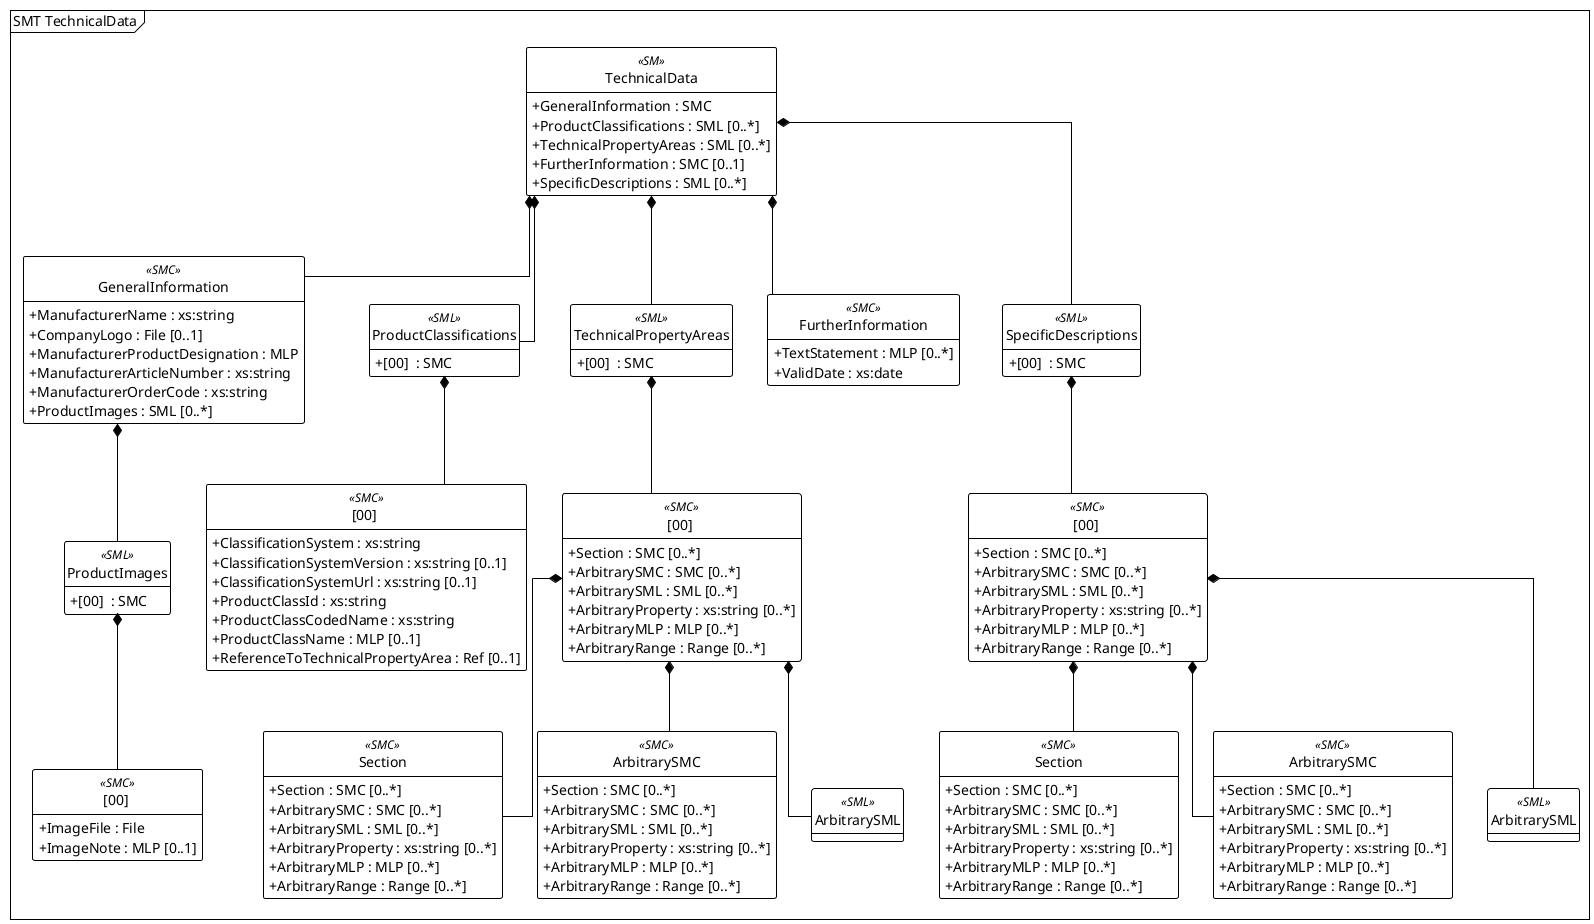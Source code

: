 @startuml
!theme plain
top to bottom direction
hide class circle
hide class methods
skinparam classAttributeIconSize 0
' skinparam linetype polyline
skinparam linetype ortho

mainframe SMT TechnicalData

class "TechnicalData" as ID00000001 <<SM>> {
  +GeneralInformation : SMC
  +ProductClassifications : SML [0..*]
  +TechnicalPropertyAreas : SML [0..*]
  +FurtherInformation : SMC [0..1]
  +SpecificDescriptions : SML [0..*]
}

class "GeneralInformation" as ID00000002 <<SMC>> {
  +ManufacturerName : xs:string
  +CompanyLogo : File [0..1]
  +ManufacturerProductDesignation : MLP
  +ManufacturerArticleNumber : xs:string
  +ManufacturerOrderCode : xs:string
  +ProductImages : SML [0..*]
}

class "ProductImages" as ID00000003 <<SML>> {
  +[00]  : SMC
}

class "[00] " as ID00000004 <<SMC>> {
  +ImageFile : File
  +ImageNote : MLP [0..1]
}

class "ProductClassifications" as ID00000005 <<SML>> {
  +[00]  : SMC
}

class "[00] " as ID00000006 <<SMC>> {
  +ClassificationSystem : xs:string
  +ClassificationSystemVersion : xs:string [0..1]
  +ClassificationSystemUrl : xs:string [0..1]
  +ProductClassId : xs:string
  +ProductClassCodedName : xs:string
  +ProductClassName : MLP [0..1]
  +ReferenceToTechnicalPropertyArea : Ref [0..1]
}

class "TechnicalPropertyAreas" as ID00000007 <<SML>> {
  +[00]  : SMC
}

class "[00] " as ID00000008 <<SMC>> {
  +Section : SMC [0..*]
  +ArbitrarySMC : SMC [0..*]
  +ArbitrarySML : SML [0..*]
  +ArbitraryProperty : xs:string [0..*]
  +ArbitraryMLP : MLP [0..*]
  +ArbitraryRange : Range [0..*]
}

class "Section" as ID00000009 <<SMC>> {
  +Section : SMC [0..*]
  +ArbitrarySMC : SMC [0..*]
  +ArbitrarySML : SML [0..*]
  +ArbitraryProperty : xs:string [0..*]
  +ArbitraryMLP : MLP [0..*]
  +ArbitraryRange : Range [0..*]
}

class "ArbitrarySMC" as ID0000000A <<SMC>> {
  +Section : SMC [0..*]
  +ArbitrarySMC : SMC [0..*]
  +ArbitrarySML : SML [0..*]
  +ArbitraryProperty : xs:string [0..*]
  +ArbitraryMLP : MLP [0..*]
  +ArbitraryRange : Range [0..*]
}

class "ArbitrarySML" as ID0000000B <<SML>> {
}

class "FurtherInformation" as ID0000000C <<SMC>> {
  +TextStatement : MLP [0..*]
  +ValidDate : xs:date
}

class "SpecificDescriptions" as ID0000000D <<SML>> {
  +[00]  : SMC
}

class "[00] " as ID0000000E <<SMC>> {
  +Section : SMC [0..*]
  +ArbitrarySMC : SMC [0..*]
  +ArbitrarySML : SML [0..*]
  +ArbitraryProperty : xs:string [0..*]
  +ArbitraryMLP : MLP [0..*]
  +ArbitraryRange : Range [0..*]
}

class "Section" as ID0000000F <<SMC>> {
  +Section : SMC [0..*]
  +ArbitrarySMC : SMC [0..*]
  +ArbitrarySML : SML [0..*]
  +ArbitraryProperty : xs:string [0..*]
  +ArbitraryMLP : MLP [0..*]
  +ArbitraryRange : Range [0..*]
}

class "ArbitrarySMC" as ID00000010 <<SMC>> {
  +Section : SMC [0..*]
  +ArbitrarySMC : SMC [0..*]
  +ArbitrarySML : SML [0..*]
  +ArbitraryProperty : xs:string [0..*]
  +ArbitraryMLP : MLP [0..*]
  +ArbitraryRange : Range [0..*]
}

class "ArbitrarySML" as ID00000011 <<SML>> {
}

ID00000003 *--  ID00000004 : ""
ID00000002 *--  ID00000003 : ""
ID00000001 *--  ID00000002 : ""
ID00000005 *--  ID00000006 : ""
ID00000001 *--  ID00000005 : ""
ID00000008 *--  ID00000009 : ""
ID00000008 *--  ID0000000A : ""
ID00000008 *--  ID0000000B : ""
ID00000007 *--  ID00000008 : ""
ID00000001 *--  ID00000007 : ""
ID00000001 *--  ID0000000C : ""
ID0000000E *--  ID0000000F : ""
ID0000000E *--  ID00000010 : ""
ID0000000E *--  ID00000011 : ""
ID0000000D *--  ID0000000E : ""
ID00000001 *--  ID0000000D : ""
@enduml
